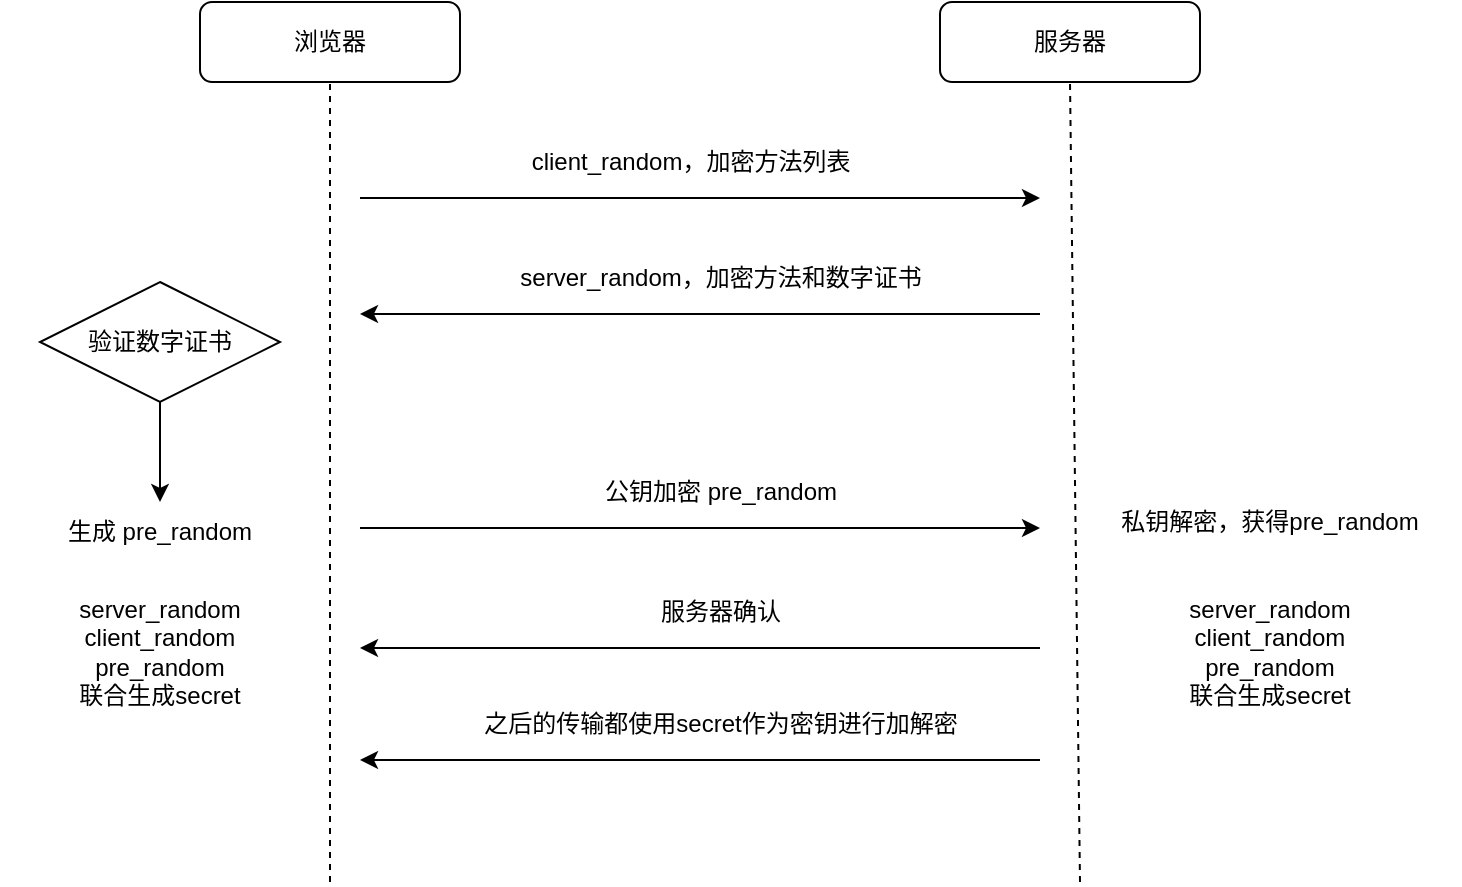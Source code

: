 <mxfile version="15.8.6" type="github">
  <diagram id="5io6KRN84UxcQwzaktSd" name="Page-1">
    <mxGraphModel dx="1426" dy="769" grid="1" gridSize="10" guides="1" tooltips="1" connect="1" arrows="1" fold="1" page="1" pageScale="1" pageWidth="827" pageHeight="1169" math="0" shadow="0">
      <root>
        <mxCell id="0" />
        <mxCell id="1" parent="0" />
        <mxCell id="Wp35rERVDzc60JBpgl0e-2" value="浏览器" style="rounded=1;whiteSpace=wrap;html=1;" vertex="1" parent="1">
          <mxGeometry x="130" y="80" width="130" height="40" as="geometry" />
        </mxCell>
        <mxCell id="Wp35rERVDzc60JBpgl0e-4" value="服务器" style="rounded=1;whiteSpace=wrap;html=1;" vertex="1" parent="1">
          <mxGeometry x="500" y="80" width="130" height="40" as="geometry" />
        </mxCell>
        <mxCell id="Wp35rERVDzc60JBpgl0e-5" value="" style="endArrow=none;dashed=1;html=1;rounded=0;entryX=0.5;entryY=1;entryDx=0;entryDy=0;" edge="1" parent="1" target="Wp35rERVDzc60JBpgl0e-2">
          <mxGeometry width="50" height="50" relative="1" as="geometry">
            <mxPoint x="195" y="520" as="sourcePoint" />
            <mxPoint x="300" y="210" as="targetPoint" />
          </mxGeometry>
        </mxCell>
        <mxCell id="Wp35rERVDzc60JBpgl0e-6" value="" style="endArrow=none;dashed=1;html=1;rounded=0;entryX=0.5;entryY=1;entryDx=0;entryDy=0;" edge="1" parent="1" target="Wp35rERVDzc60JBpgl0e-4">
          <mxGeometry width="50" height="50" relative="1" as="geometry">
            <mxPoint x="570" y="520" as="sourcePoint" />
            <mxPoint x="570" y="240" as="targetPoint" />
          </mxGeometry>
        </mxCell>
        <mxCell id="Wp35rERVDzc60JBpgl0e-7" value="" style="endArrow=classic;html=1;rounded=0;" edge="1" parent="1">
          <mxGeometry width="50" height="50" relative="1" as="geometry">
            <mxPoint x="210" y="178" as="sourcePoint" />
            <mxPoint x="550" y="178" as="targetPoint" />
          </mxGeometry>
        </mxCell>
        <mxCell id="Wp35rERVDzc60JBpgl0e-8" value="client_random，加密方法列表" style="text;html=1;align=center;verticalAlign=middle;resizable=0;points=[];autosize=1;strokeColor=none;fillColor=none;" vertex="1" parent="1">
          <mxGeometry x="290" y="150" width="170" height="20" as="geometry" />
        </mxCell>
        <mxCell id="Wp35rERVDzc60JBpgl0e-9" value="" style="endArrow=classic;html=1;rounded=0;" edge="1" parent="1">
          <mxGeometry width="50" height="50" relative="1" as="geometry">
            <mxPoint x="550" y="236" as="sourcePoint" />
            <mxPoint x="210" y="236" as="targetPoint" />
          </mxGeometry>
        </mxCell>
        <mxCell id="Wp35rERVDzc60JBpgl0e-10" value="server_random，加密方法和数字证书" style="text;html=1;align=center;verticalAlign=middle;resizable=0;points=[];autosize=1;strokeColor=none;fillColor=none;" vertex="1" parent="1">
          <mxGeometry x="280" y="208" width="220" height="20" as="geometry" />
        </mxCell>
        <mxCell id="Wp35rERVDzc60JBpgl0e-11" value="" style="endArrow=classic;html=1;rounded=0;" edge="1" parent="1">
          <mxGeometry width="50" height="50" relative="1" as="geometry">
            <mxPoint x="210" y="343" as="sourcePoint" />
            <mxPoint x="550" y="343" as="targetPoint" />
          </mxGeometry>
        </mxCell>
        <mxCell id="Wp35rERVDzc60JBpgl0e-12" value="公钥加密 pre_random" style="text;html=1;align=center;verticalAlign=middle;resizable=0;points=[];autosize=1;strokeColor=none;fillColor=none;" vertex="1" parent="1">
          <mxGeometry x="325" y="315" width="130" height="20" as="geometry" />
        </mxCell>
        <mxCell id="Wp35rERVDzc60JBpgl0e-13" value="" style="endArrow=classic;html=1;rounded=0;" edge="1" parent="1">
          <mxGeometry width="50" height="50" relative="1" as="geometry">
            <mxPoint x="550" y="403" as="sourcePoint" />
            <mxPoint x="210" y="403" as="targetPoint" />
          </mxGeometry>
        </mxCell>
        <mxCell id="Wp35rERVDzc60JBpgl0e-14" value="服务器确认" style="text;html=1;align=center;verticalAlign=middle;resizable=0;points=[];autosize=1;strokeColor=none;fillColor=none;" vertex="1" parent="1">
          <mxGeometry x="350" y="375" width="80" height="20" as="geometry" />
        </mxCell>
        <mxCell id="Wp35rERVDzc60JBpgl0e-15" value="" style="endArrow=classic;html=1;rounded=0;" edge="1" parent="1">
          <mxGeometry width="50" height="50" relative="1" as="geometry">
            <mxPoint x="550" y="459" as="sourcePoint" />
            <mxPoint x="210" y="459" as="targetPoint" />
          </mxGeometry>
        </mxCell>
        <mxCell id="Wp35rERVDzc60JBpgl0e-16" value="之后的传输都使用secret作为密钥进行加解密" style="text;html=1;align=center;verticalAlign=middle;resizable=0;points=[];autosize=1;strokeColor=none;fillColor=none;" vertex="1" parent="1">
          <mxGeometry x="265" y="431" width="250" height="20" as="geometry" />
        </mxCell>
        <mxCell id="Wp35rERVDzc60JBpgl0e-19" style="edgeStyle=orthogonalEdgeStyle;rounded=0;orthogonalLoop=1;jettySize=auto;html=1;exitX=0.5;exitY=1;exitDx=0;exitDy=0;" edge="1" parent="1" source="Wp35rERVDzc60JBpgl0e-17" target="Wp35rERVDzc60JBpgl0e-18">
          <mxGeometry relative="1" as="geometry" />
        </mxCell>
        <mxCell id="Wp35rERVDzc60JBpgl0e-17" value="验证数字证书" style="rhombus;whiteSpace=wrap;html=1;" vertex="1" parent="1">
          <mxGeometry x="50" y="220" width="120" height="60" as="geometry" />
        </mxCell>
        <mxCell id="Wp35rERVDzc60JBpgl0e-18" value="生成 pre_random" style="text;html=1;strokeColor=none;fillColor=none;align=center;verticalAlign=middle;whiteSpace=wrap;rounded=0;" vertex="1" parent="1">
          <mxGeometry x="50" y="330" width="120" height="30" as="geometry" />
        </mxCell>
        <mxCell id="Wp35rERVDzc60JBpgl0e-20" value="server_random&lt;br&gt;client_random&lt;br&gt;pre_random&lt;br&gt;联合生成secret" style="text;html=1;strokeColor=none;fillColor=none;align=center;verticalAlign=middle;whiteSpace=wrap;rounded=0;" vertex="1" parent="1">
          <mxGeometry x="30" y="370" width="160" height="70" as="geometry" />
        </mxCell>
        <mxCell id="Wp35rERVDzc60JBpgl0e-22" value="私钥解密，获得pre_random" style="text;html=1;strokeColor=none;fillColor=none;align=center;verticalAlign=middle;whiteSpace=wrap;rounded=0;" vertex="1" parent="1">
          <mxGeometry x="570" y="330" width="190" height="20" as="geometry" />
        </mxCell>
        <mxCell id="Wp35rERVDzc60JBpgl0e-24" value="server_random&lt;br&gt;client_random&lt;br&gt;pre_random&lt;br&gt;联合生成secret" style="text;html=1;strokeColor=none;fillColor=none;align=center;verticalAlign=middle;whiteSpace=wrap;rounded=0;" vertex="1" parent="1">
          <mxGeometry x="585" y="370" width="160" height="70" as="geometry" />
        </mxCell>
      </root>
    </mxGraphModel>
  </diagram>
</mxfile>

